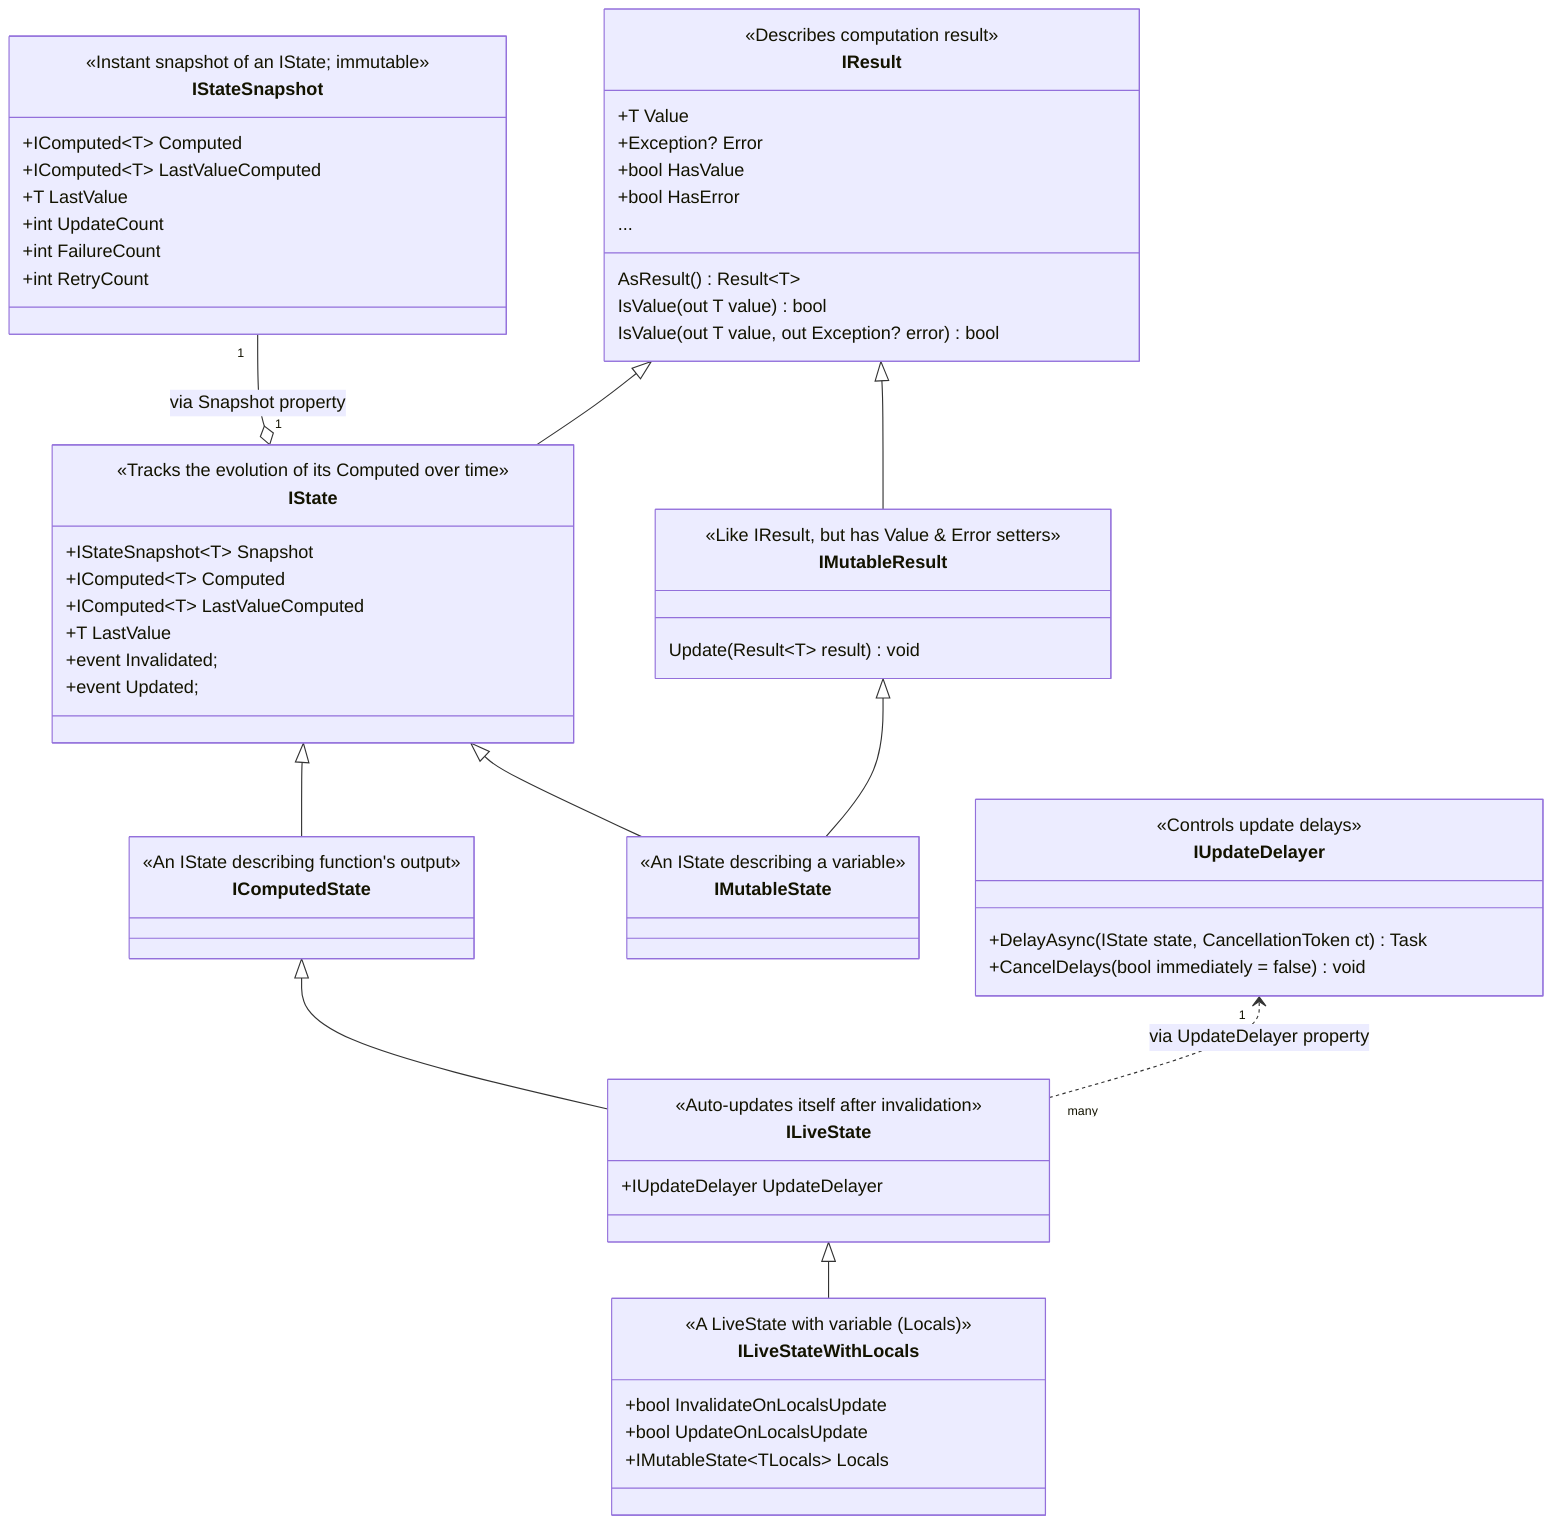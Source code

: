 classDiagram
  IStateSnapshot "1" --o "1" IState : via Snapshot property
  IResult <|-- IState
  IResult <|-- IMutableResult
  IState <|-- IComputedState
  IState <|-- IMutableState
  IMutableResult <|-- IMutableState
  IComputedState <|-- ILiveState
  IUpdateDelayer "1" <.. "many" ILiveState : via UpdateDelayer property
  ILiveState <|-- ILiveStateWithLocals

  class IResult {
    <<Describes computation result>>
    +T Value
    +Exception? Error
    +bool HasValue
    +bool HasError

    AsResult() Result~T~
    IsValue(out T value) bool
    IsValue(out T value, out Exception? error) bool
    ...
  }

  class IMutableResult {
    <<Like IResult, but has Value & Error setters>>
    Update(Result~T~ result) void
  }

  class IStateSnapshot {
    <<Instant snapshot of an IState; immutable>>
    +IComputed~T~ Computed
    +IComputed~T~ LastValueComputed
    +T LastValue
    +int UpdateCount
    +int FailureCount
    +int RetryCount
  }

  class IState {
    <<Tracks the evolution of its Computed over time>>
    +IStateSnapshot~T~ Snapshot
    +IComputed~T~ Computed
    +IComputed~T~ LastValueComputed
    +T LastValue
    +event Invalidated;
    +event Updated;
  }

  class IMutableState {
    <<An IState describing a variable>>
  }

  class IComputedState {
    <<An IState describing function's output>>
  }

  class ILiveState {
    <<Auto-updates itself after invalidation>>
    +IUpdateDelayer UpdateDelayer
  }

  class ILiveStateWithLocals {
    <<A LiveState with variable (Locals)>>
    <<The actual type is ILiveState<T, TLocals>>>
    +bool InvalidateOnLocalsUpdate
    +bool UpdateOnLocalsUpdate
    +IMutableState~TLocals~ Locals
  }

  class IUpdateDelayer {
    <<Controls update delays>>
    +DelayAsync(IState state, CancellationToken ct) Task
    +CancelDelays(bool immediately = false) void
  }
